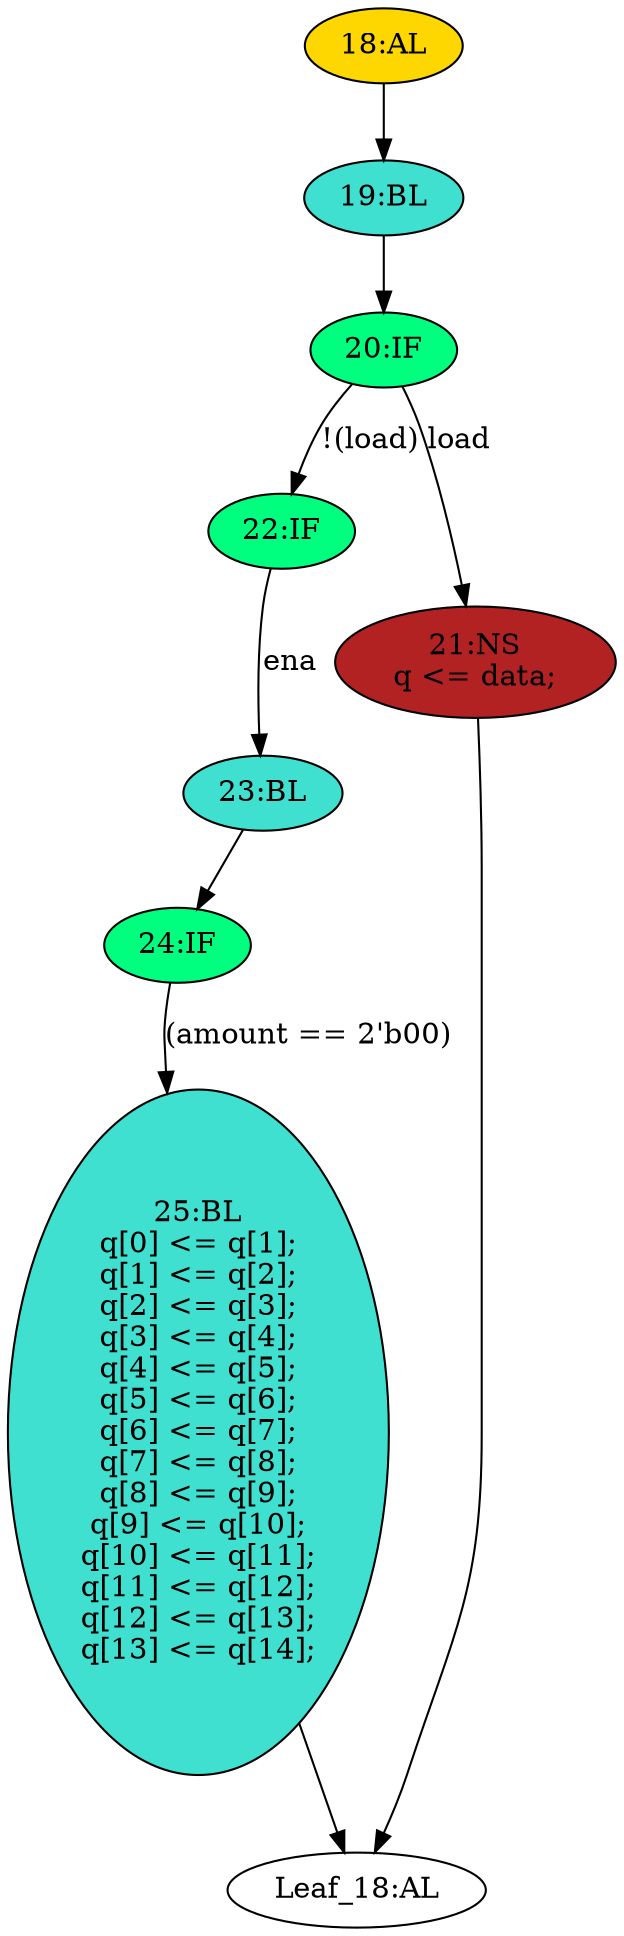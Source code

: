 strict digraph "" {
	node [label="\N"];
	"22:IF"	[ast="<pyverilog.vparser.ast.IfStatement object at 0x7fef3a5f48d0>",
		fillcolor=springgreen,
		label="22:IF",
		statements="[]",
		style=filled,
		typ=IfStatement];
	"23:BL"	[ast="<pyverilog.vparser.ast.Block object at 0x7fef3a5f4a50>",
		fillcolor=turquoise,
		label="23:BL",
		statements="[]",
		style=filled,
		typ=Block];
	"22:IF" -> "23:BL"	[cond="['ena']",
		label=ena,
		lineno=22];
	"19:BL"	[ast="<pyverilog.vparser.ast.Block object at 0x7fef3a5f1bd0>",
		fillcolor=turquoise,
		label="19:BL",
		statements="[]",
		style=filled,
		typ=Block];
	"20:IF"	[ast="<pyverilog.vparser.ast.IfStatement object at 0x7fef3a5f1c10>",
		fillcolor=springgreen,
		label="20:IF",
		statements="[]",
		style=filled,
		typ=IfStatement];
	"19:BL" -> "20:IF"	[cond="[]",
		lineno=None];
	"Leaf_18:AL"	[def_var="['q']",
		label="Leaf_18:AL"];
	"20:IF" -> "22:IF"	[cond="['load']",
		label="!(load)",
		lineno=20];
	"21:NS"	[ast="<pyverilog.vparser.ast.NonblockingSubstitution object at 0x7fef3a5f1c50>",
		fillcolor=firebrick,
		label="21:NS
q <= data;",
		statements="[<pyverilog.vparser.ast.NonblockingSubstitution object at 0x7fef3a5f1c50>]",
		style=filled,
		typ=NonblockingSubstitution];
	"20:IF" -> "21:NS"	[cond="['load']",
		label=load,
		lineno=20];
	"24:IF"	[ast="<pyverilog.vparser.ast.IfStatement object at 0x7fef3a5f4a90>",
		fillcolor=springgreen,
		label="24:IF",
		statements="[]",
		style=filled,
		typ=IfStatement];
	"25:BL"	[ast="<pyverilog.vparser.ast.Block object at 0x7fef3a5f4ad0>",
		fillcolor=turquoise,
		label="25:BL
q[0] <= q[1];
q[1] <= q[2];
q[2] <= q[3];
q[3] <= q[4];
q[4] <= q[5];
q[5] <= q[6];
q[6] <= q[7];
q[7] <= q[8];
q[8] <= q[\
9];
q[9] <= q[10];
q[10] <= q[11];
q[11] <= q[12];
q[12] <= q[13];
q[13] <= q[14];",
		statements="[<pyverilog.vparser.ast.NonblockingSubstitution object at 0x7fef3a5f4b10>, <pyverilog.vparser.ast.NonblockingSubstitution object \
at 0x7fef3a5f4d90>, <pyverilog.vparser.ast.NonblockingSubstitution object at 0x7fef3a5f4fd0>, <pyverilog.vparser.ast.NonblockingSubstitution \
object at 0x7fef3a5e9250>, <pyverilog.vparser.ast.NonblockingSubstitution object at 0x7fef3a5e9490>, <pyverilog.vparser.ast.NonblockingSubstitution \
object at 0x7fef3a5e96d0>, <pyverilog.vparser.ast.NonblockingSubstitution object at 0x7fef3a5e9910>, <pyverilog.vparser.ast.NonblockingSubstitution \
object at 0x7fef3a5e9b50>, <pyverilog.vparser.ast.NonblockingSubstitution object at 0x7fef3a5e9d90>, <pyverilog.vparser.ast.NonblockingSubstitution \
object at 0x7fef3a5e9fd0>, <pyverilog.vparser.ast.NonblockingSubstitution object at 0x7fef3a5f11d0>, <pyverilog.vparser.ast.NonblockingSubstitution \
object at 0x7fef3a5f1410>, <pyverilog.vparser.ast.NonblockingSubstitution object at 0x7fef3a5f1650>, <pyverilog.vparser.ast.NonblockingSubstitution \
object at 0x7fef3a5f1890>]",
		style=filled,
		typ=Block];
	"24:IF" -> "25:BL"	[cond="['amount']",
		label="(amount == 2'b00)",
		lineno=24];
	"25:BL" -> "Leaf_18:AL"	[cond="[]",
		lineno=None];
	"18:AL"	[ast="<pyverilog.vparser.ast.Always object at 0x7fef3a5f1dd0>",
		clk_sens=True,
		fillcolor=gold,
		label="18:AL",
		sens="['clk']",
		statements="[]",
		style=filled,
		typ=Always,
		use_var="['load', 'ena', 'amount', 'data', 'q']"];
	"18:AL" -> "19:BL"	[cond="[]",
		lineno=None];
	"23:BL" -> "24:IF"	[cond="[]",
		lineno=None];
	"21:NS" -> "Leaf_18:AL"	[cond="[]",
		lineno=None];
}
